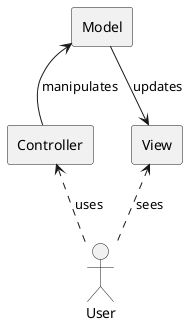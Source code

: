 @startuml

rectangle Model
rectangle Controller
rectangle View

Model --> View : updates
Model <-- Controller : manipulates

actor User

View <.. User : sees
Controller <.. User : uses

@enduml
